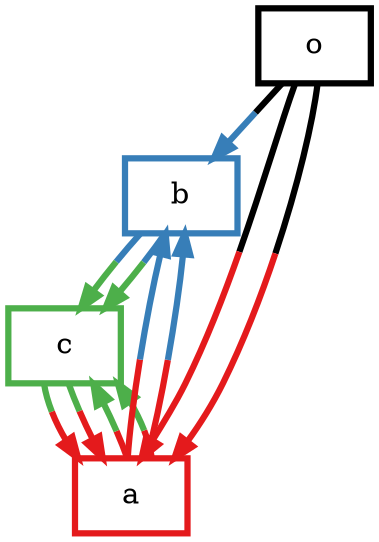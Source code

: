 digraph barS {
	{
		rank=same
	3 [shape=box,penwidth=3,colorscheme=set19,color=-1672556864,label="o"]
	}
	{
		rank=same
	}
	2 [shape=box,penwidth=3,colorscheme=set19,color=3,label="c"]
	1 [shape=box,penwidth=3,colorscheme=set19,color=2,label="b"]
	0 [shape=box,penwidth=3,colorscheme=set19,color=1,label="a"]
	3 -> 0 [penwidth=3,colorscheme=set19,color="-1672556864;0.5:1"]
	3 -> 1 [penwidth=3,colorscheme=set19,color="-1672556864;0.5:2"]
	3 -> 0 [penwidth=3,colorscheme=set19,color="-1672556864;0.5:1"]
	2 -> 0 [penwidth=3,colorscheme=set19,color="3;0.5:1"]
	2 -> 0 [penwidth=3,colorscheme=set19,color="3;0.5:1"]
	1 -> 2 [penwidth=3,colorscheme=set19,color="2;0.5:3"]
	1 -> 2 [penwidth=3,colorscheme=set19,color="2;0.5:3"]
	0 -> 1 [penwidth=3,colorscheme=set19,color="1;0.5:2"]
	0 -> 2 [penwidth=3,colorscheme=set19,color="1;0.5:3"]
	0 -> 2 [penwidth=3,colorscheme=set19,color="1;0.5:3"]
	0 -> 1 [penwidth=3,colorscheme=set19,color="1;0.5:2"]
}

